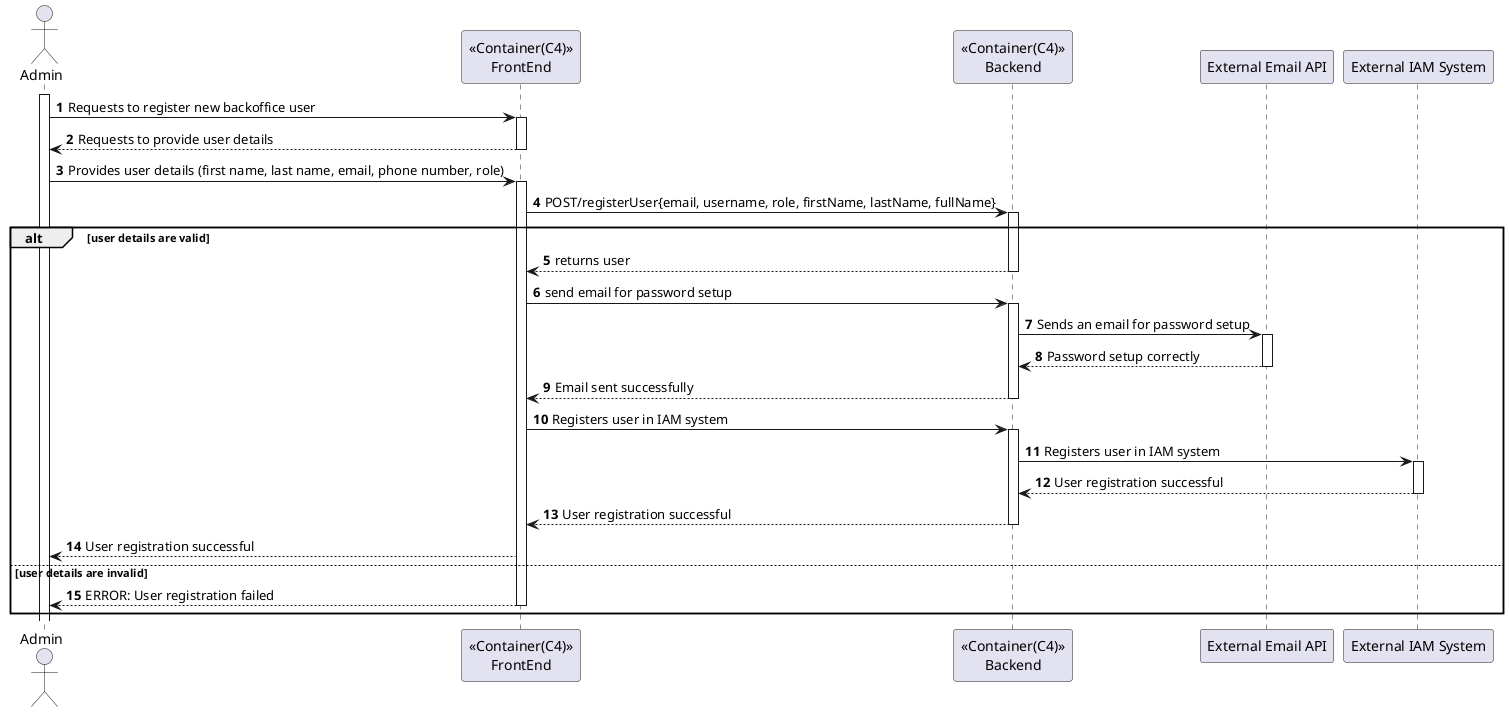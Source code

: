 ﻿@startuml
'https://plantuml.com/sequence-diagram

autonumber

actor "Admin" as admin
participant "<<Container(C4)>>\nFrontEnd" as sys
participant "<<Container(C4)>>\nBackend" as be
participant "External Email API" as email
participant "External IAM System" as iam

activate admin
admin -> sys: Requests to register new backoffice user
activate sys
sys --> admin: Requests to provide user details
deactivate sys
    admin -> sys: Provides user details (first name, last name, email, phone number, role)
activate sys
sys -> be:POST/registerUser{email, username, role, firstName, lastName, fullName}
activate be

alt user details are valid

    be --> sys: returns user
    deactivate be
    
   
    
    sys -> be: send email for password setup
    activate be
    
    be -> email: Sends an email for password setup
    activate email
    
    email --> be: Password setup correctly
    deactivate email
    
    be --> sys: Email sent successfully
    
    deactivate be
    
    
    sys -> be: Registers user in IAM system
    activate be
    be -> iam: Registers user in IAM system
            
    activate iam
    
    iam --> be: User registration successful
   
 
    deactivate iam

    be --> sys: User registration successful
    deactivate be
   
    sys --> admin: User registration successful
else user details are invalid
    sys --> admin: ERROR: User registration failed
deactivate sys
end

@enduml